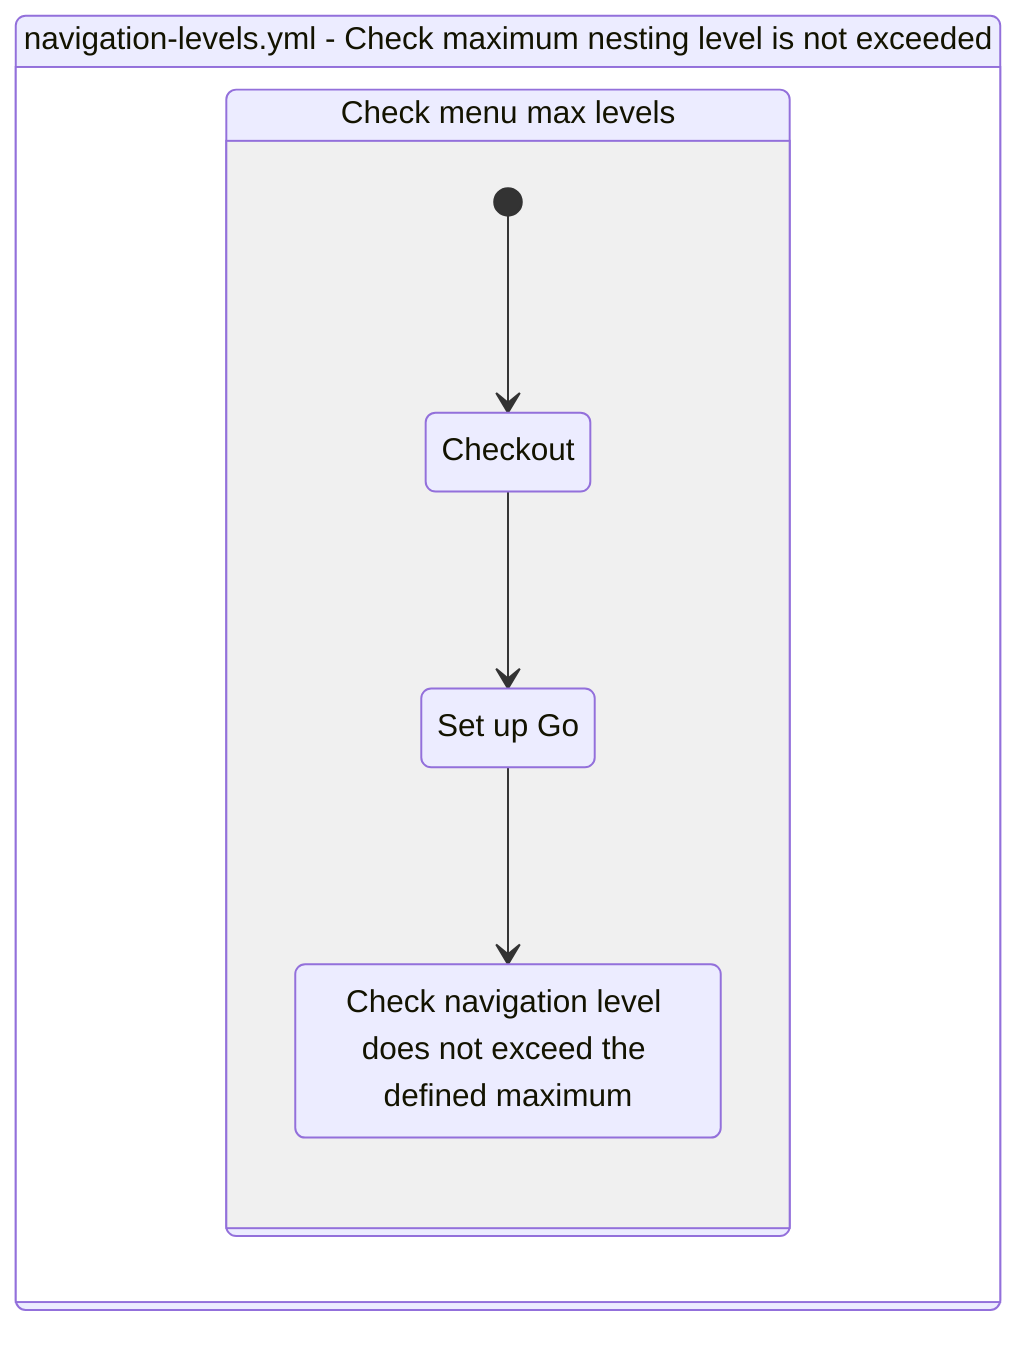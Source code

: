 stateDiagram-v2
    workflow : navigation-levels.yml - Check maximum nesting level is not exceeded
    state workflow {
        Check_max_levels: Check menu max levels
        state Check_max_levels {
            [*] --> step0Check_max_levels
            step0Check_max_levels : Checkout
            step0Check_max_levels --> step1Check_max_levels
            step1Check_max_levels : Set up Go
            step1Check_max_levels --> step2Check_max_levels
            step2Check_max_levels : Check navigation level does not exceed the defined maximum
        }
    }